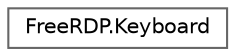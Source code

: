 digraph "Graphical Class Hierarchy"
{
 // LATEX_PDF_SIZE
  bgcolor="transparent";
  edge [fontname=Helvetica,fontsize=10,labelfontname=Helvetica,labelfontsize=10];
  node [fontname=Helvetica,fontsize=10,shape=box,height=0.2,width=0.4];
  rankdir="LR";
  Node0 [id="Node000000",label="FreeRDP.Keyboard",height=0.2,width=0.4,color="grey40", fillcolor="white", style="filled",URL="$class_free_r_d_p_1_1_keyboard.html",tooltip=" "];
}
